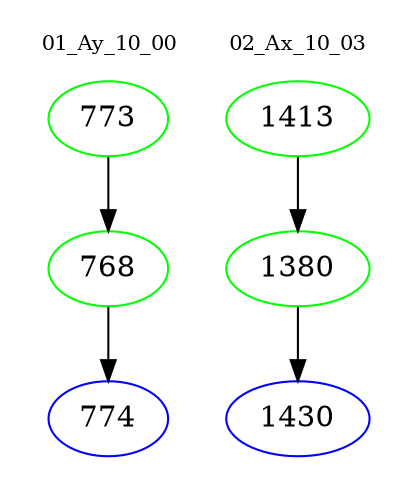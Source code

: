 digraph{
subgraph cluster_0 {
color = white
label = "01_Ay_10_00";
fontsize=10;
T0_773 [label="773", color="green"]
T0_773 -> T0_768 [color="black"]
T0_768 [label="768", color="green"]
T0_768 -> T0_774 [color="black"]
T0_774 [label="774", color="blue"]
}
subgraph cluster_1 {
color = white
label = "02_Ax_10_03";
fontsize=10;
T1_1413 [label="1413", color="green"]
T1_1413 -> T1_1380 [color="black"]
T1_1380 [label="1380", color="green"]
T1_1380 -> T1_1430 [color="black"]
T1_1430 [label="1430", color="blue"]
}
}
